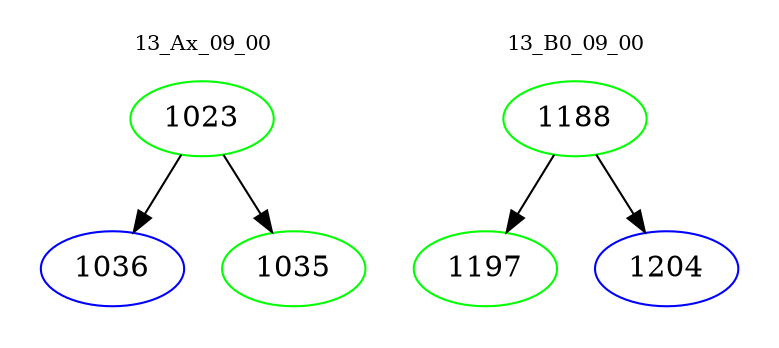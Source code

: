 digraph{
subgraph cluster_0 {
color = white
label = "13_Ax_09_00";
fontsize=10;
T0_1023 [label="1023", color="green"]
T0_1023 -> T0_1036 [color="black"]
T0_1036 [label="1036", color="blue"]
T0_1023 -> T0_1035 [color="black"]
T0_1035 [label="1035", color="green"]
}
subgraph cluster_1 {
color = white
label = "13_B0_09_00";
fontsize=10;
T1_1188 [label="1188", color="green"]
T1_1188 -> T1_1197 [color="black"]
T1_1197 [label="1197", color="green"]
T1_1188 -> T1_1204 [color="black"]
T1_1204 [label="1204", color="blue"]
}
}

